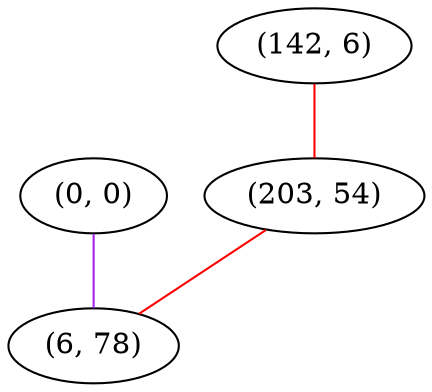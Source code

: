 graph "" {
"(0, 0)";
"(142, 6)";
"(203, 54)";
"(6, 78)";
"(0, 0)" -- "(6, 78)"  [color=purple, key=0, weight=4];
"(142, 6)" -- "(203, 54)"  [color=red, key=0, weight=1];
"(203, 54)" -- "(6, 78)"  [color=red, key=0, weight=1];
}
